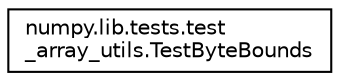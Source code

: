 digraph "Graphical Class Hierarchy"
{
 // LATEX_PDF_SIZE
  edge [fontname="Helvetica",fontsize="10",labelfontname="Helvetica",labelfontsize="10"];
  node [fontname="Helvetica",fontsize="10",shape=record];
  rankdir="LR";
  Node0 [label="numpy.lib.tests.test\l_array_utils.TestByteBounds",height=0.2,width=0.4,color="black", fillcolor="white", style="filled",URL="$classnumpy_1_1lib_1_1tests_1_1test__array__utils_1_1TestByteBounds.html",tooltip=" "];
}
